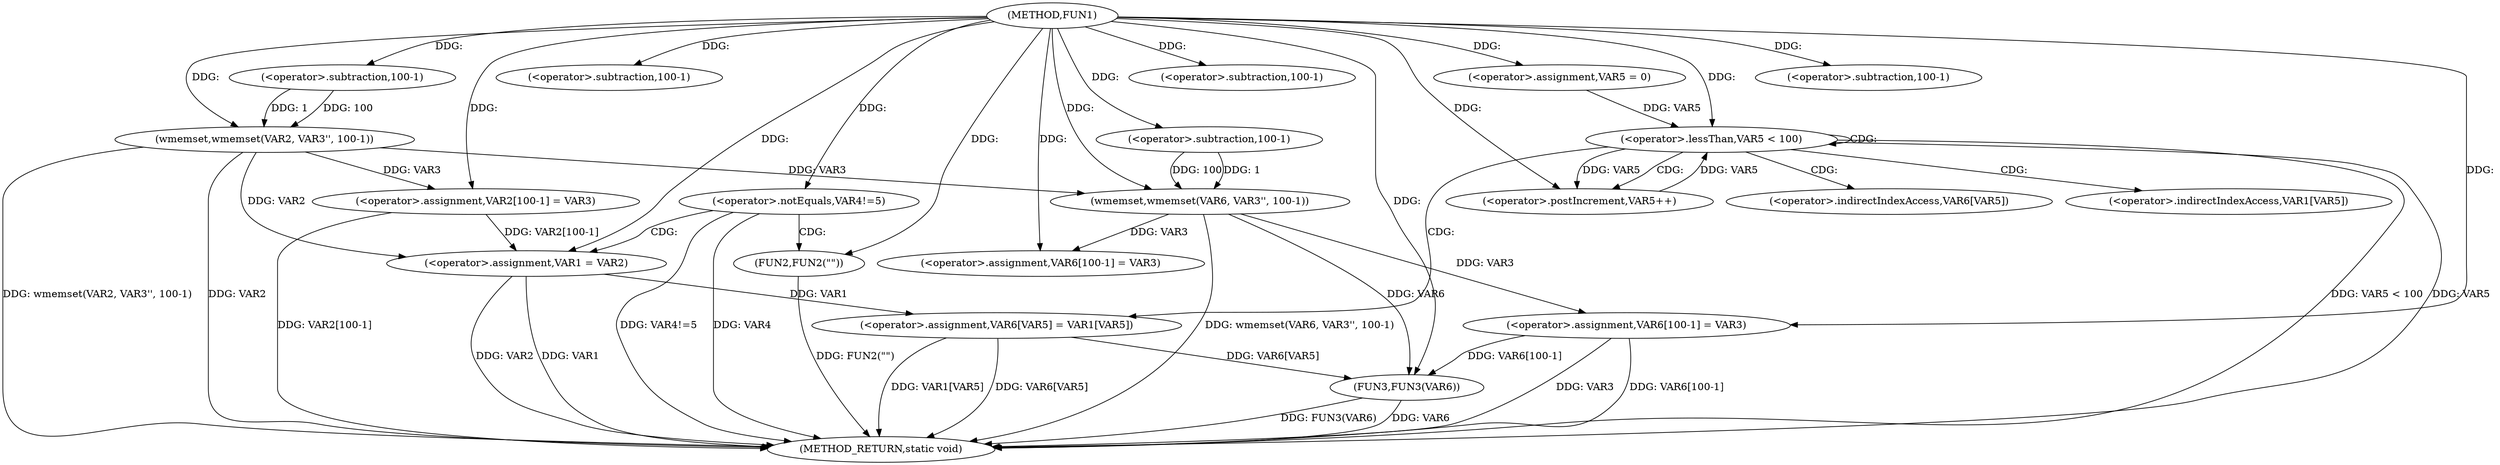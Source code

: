 digraph FUN1 {  
"1000100" [label = "(METHOD,FUN1)" ]
"1000171" [label = "(METHOD_RETURN,static void)" ]
"1000104" [label = "(wmemset,wmemset(VAR2, VAR3'', 100-1))" ]
"1000107" [label = "(<operator>.subtraction,100-1)" ]
"1000110" [label = "(<operator>.assignment,VAR2[100-1] = VAR3)" ]
"1000113" [label = "(<operator>.subtraction,100-1)" ]
"1000118" [label = "(<operator>.notEquals,VAR4!=5)" ]
"1000122" [label = "(FUN2,FUN2(\"\"))" ]
"1000126" [label = "(<operator>.assignment,VAR1 = VAR2)" ]
"1000132" [label = "(wmemset,wmemset(VAR6, VAR3'', 100-1))" ]
"1000135" [label = "(<operator>.subtraction,100-1)" ]
"1000138" [label = "(<operator>.assignment,VAR6[100-1] = VAR3)" ]
"1000141" [label = "(<operator>.subtraction,100-1)" ]
"1000146" [label = "(<operator>.assignment,VAR5 = 0)" ]
"1000149" [label = "(<operator>.lessThan,VAR5 < 100)" ]
"1000152" [label = "(<operator>.postIncrement,VAR5++)" ]
"1000155" [label = "(<operator>.assignment,VAR6[VAR5] = VAR1[VAR5])" ]
"1000162" [label = "(<operator>.assignment,VAR6[100-1] = VAR3)" ]
"1000165" [label = "(<operator>.subtraction,100-1)" ]
"1000169" [label = "(FUN3,FUN3(VAR6))" ]
"1000156" [label = "(<operator>.indirectIndexAccess,VAR6[VAR5])" ]
"1000159" [label = "(<operator>.indirectIndexAccess,VAR1[VAR5])" ]
  "1000155" -> "1000171"  [ label = "DDG: VAR1[VAR5]"] 
  "1000169" -> "1000171"  [ label = "DDG: FUN3(VAR6)"] 
  "1000104" -> "1000171"  [ label = "DDG: wmemset(VAR2, VAR3'', 100-1)"] 
  "1000104" -> "1000171"  [ label = "DDG: VAR2"] 
  "1000132" -> "1000171"  [ label = "DDG: wmemset(VAR6, VAR3'', 100-1)"] 
  "1000149" -> "1000171"  [ label = "DDG: VAR5 < 100"] 
  "1000126" -> "1000171"  [ label = "DDG: VAR1"] 
  "1000118" -> "1000171"  [ label = "DDG: VAR4!=5"] 
  "1000122" -> "1000171"  [ label = "DDG: FUN2(\"\")"] 
  "1000118" -> "1000171"  [ label = "DDG: VAR4"] 
  "1000110" -> "1000171"  [ label = "DDG: VAR2[100-1]"] 
  "1000162" -> "1000171"  [ label = "DDG: VAR3"] 
  "1000169" -> "1000171"  [ label = "DDG: VAR6"] 
  "1000149" -> "1000171"  [ label = "DDG: VAR5"] 
  "1000126" -> "1000171"  [ label = "DDG: VAR2"] 
  "1000155" -> "1000171"  [ label = "DDG: VAR6[VAR5]"] 
  "1000162" -> "1000171"  [ label = "DDG: VAR6[100-1]"] 
  "1000100" -> "1000104"  [ label = "DDG: "] 
  "1000107" -> "1000104"  [ label = "DDG: 100"] 
  "1000107" -> "1000104"  [ label = "DDG: 1"] 
  "1000100" -> "1000107"  [ label = "DDG: "] 
  "1000104" -> "1000110"  [ label = "DDG: VAR3"] 
  "1000100" -> "1000110"  [ label = "DDG: "] 
  "1000100" -> "1000113"  [ label = "DDG: "] 
  "1000100" -> "1000118"  [ label = "DDG: "] 
  "1000100" -> "1000122"  [ label = "DDG: "] 
  "1000104" -> "1000126"  [ label = "DDG: VAR2"] 
  "1000110" -> "1000126"  [ label = "DDG: VAR2[100-1]"] 
  "1000100" -> "1000126"  [ label = "DDG: "] 
  "1000100" -> "1000132"  [ label = "DDG: "] 
  "1000104" -> "1000132"  [ label = "DDG: VAR3"] 
  "1000135" -> "1000132"  [ label = "DDG: 100"] 
  "1000135" -> "1000132"  [ label = "DDG: 1"] 
  "1000100" -> "1000135"  [ label = "DDG: "] 
  "1000132" -> "1000138"  [ label = "DDG: VAR3"] 
  "1000100" -> "1000138"  [ label = "DDG: "] 
  "1000100" -> "1000141"  [ label = "DDG: "] 
  "1000100" -> "1000146"  [ label = "DDG: "] 
  "1000152" -> "1000149"  [ label = "DDG: VAR5"] 
  "1000146" -> "1000149"  [ label = "DDG: VAR5"] 
  "1000100" -> "1000149"  [ label = "DDG: "] 
  "1000149" -> "1000152"  [ label = "DDG: VAR5"] 
  "1000100" -> "1000152"  [ label = "DDG: "] 
  "1000126" -> "1000155"  [ label = "DDG: VAR1"] 
  "1000100" -> "1000162"  [ label = "DDG: "] 
  "1000132" -> "1000162"  [ label = "DDG: VAR3"] 
  "1000100" -> "1000165"  [ label = "DDG: "] 
  "1000132" -> "1000169"  [ label = "DDG: VAR6"] 
  "1000155" -> "1000169"  [ label = "DDG: VAR6[VAR5]"] 
  "1000162" -> "1000169"  [ label = "DDG: VAR6[100-1]"] 
  "1000100" -> "1000169"  [ label = "DDG: "] 
  "1000118" -> "1000122"  [ label = "CDG: "] 
  "1000118" -> "1000126"  [ label = "CDG: "] 
  "1000149" -> "1000155"  [ label = "CDG: "] 
  "1000149" -> "1000156"  [ label = "CDG: "] 
  "1000149" -> "1000152"  [ label = "CDG: "] 
  "1000149" -> "1000159"  [ label = "CDG: "] 
  "1000149" -> "1000149"  [ label = "CDG: "] 
}
